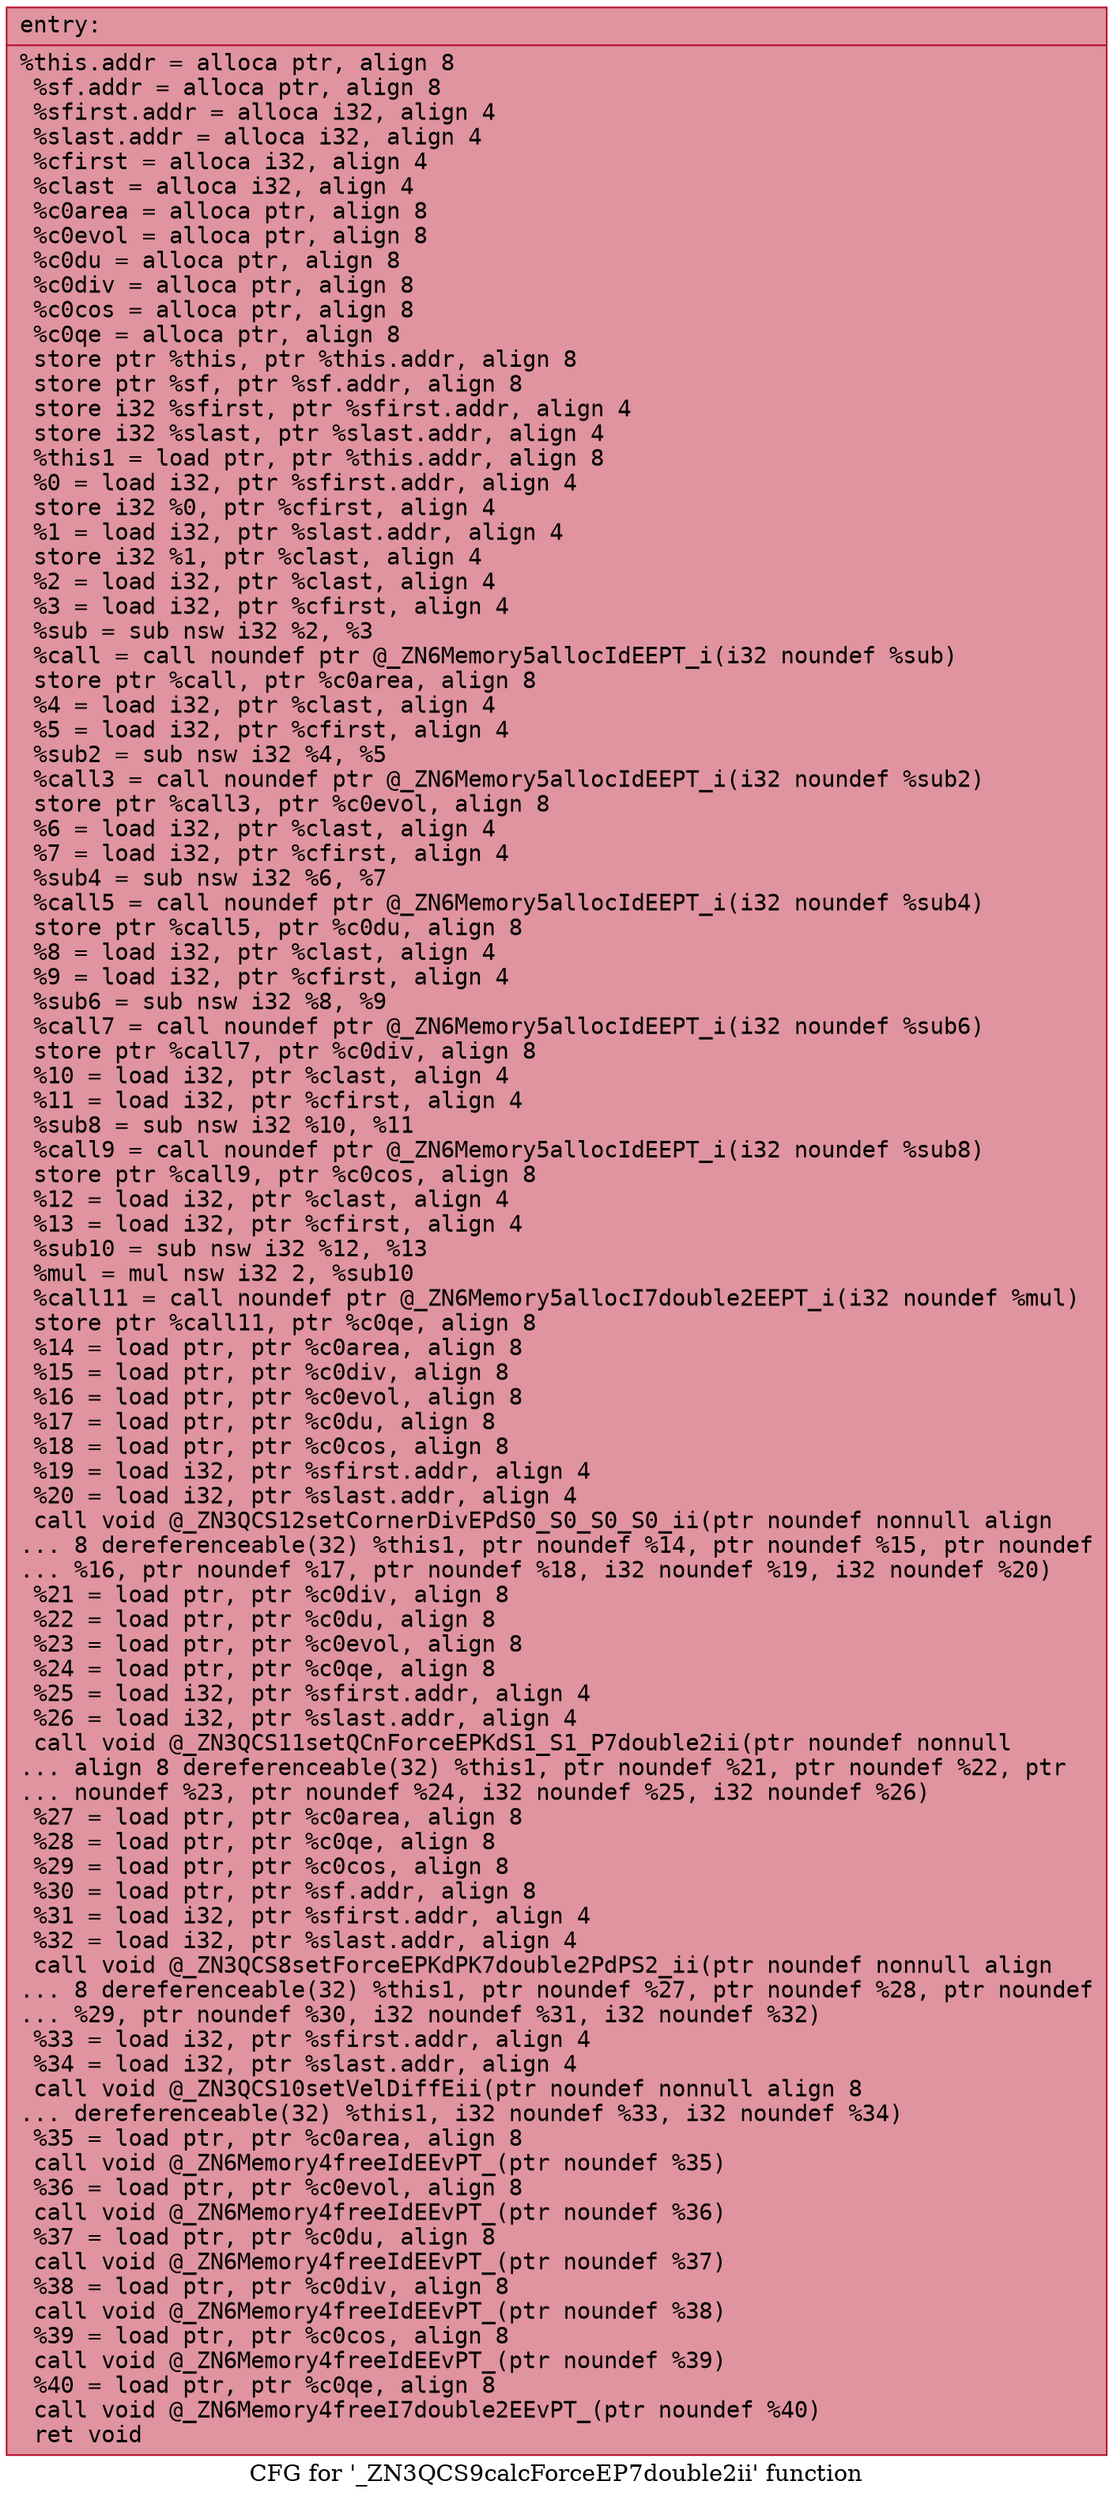 digraph "CFG for '_ZN3QCS9calcForceEP7double2ii' function" {
	label="CFG for '_ZN3QCS9calcForceEP7double2ii' function";

	Node0x556160759bc0 [shape=record,color="#b70d28ff", style=filled, fillcolor="#b70d2870" fontname="Courier",label="{entry:\l|  %this.addr = alloca ptr, align 8\l  %sf.addr = alloca ptr, align 8\l  %sfirst.addr = alloca i32, align 4\l  %slast.addr = alloca i32, align 4\l  %cfirst = alloca i32, align 4\l  %clast = alloca i32, align 4\l  %c0area = alloca ptr, align 8\l  %c0evol = alloca ptr, align 8\l  %c0du = alloca ptr, align 8\l  %c0div = alloca ptr, align 8\l  %c0cos = alloca ptr, align 8\l  %c0qe = alloca ptr, align 8\l  store ptr %this, ptr %this.addr, align 8\l  store ptr %sf, ptr %sf.addr, align 8\l  store i32 %sfirst, ptr %sfirst.addr, align 4\l  store i32 %slast, ptr %slast.addr, align 4\l  %this1 = load ptr, ptr %this.addr, align 8\l  %0 = load i32, ptr %sfirst.addr, align 4\l  store i32 %0, ptr %cfirst, align 4\l  %1 = load i32, ptr %slast.addr, align 4\l  store i32 %1, ptr %clast, align 4\l  %2 = load i32, ptr %clast, align 4\l  %3 = load i32, ptr %cfirst, align 4\l  %sub = sub nsw i32 %2, %3\l  %call = call noundef ptr @_ZN6Memory5allocIdEEPT_i(i32 noundef %sub)\l  store ptr %call, ptr %c0area, align 8\l  %4 = load i32, ptr %clast, align 4\l  %5 = load i32, ptr %cfirst, align 4\l  %sub2 = sub nsw i32 %4, %5\l  %call3 = call noundef ptr @_ZN6Memory5allocIdEEPT_i(i32 noundef %sub2)\l  store ptr %call3, ptr %c0evol, align 8\l  %6 = load i32, ptr %clast, align 4\l  %7 = load i32, ptr %cfirst, align 4\l  %sub4 = sub nsw i32 %6, %7\l  %call5 = call noundef ptr @_ZN6Memory5allocIdEEPT_i(i32 noundef %sub4)\l  store ptr %call5, ptr %c0du, align 8\l  %8 = load i32, ptr %clast, align 4\l  %9 = load i32, ptr %cfirst, align 4\l  %sub6 = sub nsw i32 %8, %9\l  %call7 = call noundef ptr @_ZN6Memory5allocIdEEPT_i(i32 noundef %sub6)\l  store ptr %call7, ptr %c0div, align 8\l  %10 = load i32, ptr %clast, align 4\l  %11 = load i32, ptr %cfirst, align 4\l  %sub8 = sub nsw i32 %10, %11\l  %call9 = call noundef ptr @_ZN6Memory5allocIdEEPT_i(i32 noundef %sub8)\l  store ptr %call9, ptr %c0cos, align 8\l  %12 = load i32, ptr %clast, align 4\l  %13 = load i32, ptr %cfirst, align 4\l  %sub10 = sub nsw i32 %12, %13\l  %mul = mul nsw i32 2, %sub10\l  %call11 = call noundef ptr @_ZN6Memory5allocI7double2EEPT_i(i32 noundef %mul)\l  store ptr %call11, ptr %c0qe, align 8\l  %14 = load ptr, ptr %c0area, align 8\l  %15 = load ptr, ptr %c0div, align 8\l  %16 = load ptr, ptr %c0evol, align 8\l  %17 = load ptr, ptr %c0du, align 8\l  %18 = load ptr, ptr %c0cos, align 8\l  %19 = load i32, ptr %sfirst.addr, align 4\l  %20 = load i32, ptr %slast.addr, align 4\l  call void @_ZN3QCS12setCornerDivEPdS0_S0_S0_S0_ii(ptr noundef nonnull align\l... 8 dereferenceable(32) %this1, ptr noundef %14, ptr noundef %15, ptr noundef\l... %16, ptr noundef %17, ptr noundef %18, i32 noundef %19, i32 noundef %20)\l  %21 = load ptr, ptr %c0div, align 8\l  %22 = load ptr, ptr %c0du, align 8\l  %23 = load ptr, ptr %c0evol, align 8\l  %24 = load ptr, ptr %c0qe, align 8\l  %25 = load i32, ptr %sfirst.addr, align 4\l  %26 = load i32, ptr %slast.addr, align 4\l  call void @_ZN3QCS11setQCnForceEPKdS1_S1_P7double2ii(ptr noundef nonnull\l... align 8 dereferenceable(32) %this1, ptr noundef %21, ptr noundef %22, ptr\l... noundef %23, ptr noundef %24, i32 noundef %25, i32 noundef %26)\l  %27 = load ptr, ptr %c0area, align 8\l  %28 = load ptr, ptr %c0qe, align 8\l  %29 = load ptr, ptr %c0cos, align 8\l  %30 = load ptr, ptr %sf.addr, align 8\l  %31 = load i32, ptr %sfirst.addr, align 4\l  %32 = load i32, ptr %slast.addr, align 4\l  call void @_ZN3QCS8setForceEPKdPK7double2PdPS2_ii(ptr noundef nonnull align\l... 8 dereferenceable(32) %this1, ptr noundef %27, ptr noundef %28, ptr noundef\l... %29, ptr noundef %30, i32 noundef %31, i32 noundef %32)\l  %33 = load i32, ptr %sfirst.addr, align 4\l  %34 = load i32, ptr %slast.addr, align 4\l  call void @_ZN3QCS10setVelDiffEii(ptr noundef nonnull align 8\l... dereferenceable(32) %this1, i32 noundef %33, i32 noundef %34)\l  %35 = load ptr, ptr %c0area, align 8\l  call void @_ZN6Memory4freeIdEEvPT_(ptr noundef %35)\l  %36 = load ptr, ptr %c0evol, align 8\l  call void @_ZN6Memory4freeIdEEvPT_(ptr noundef %36)\l  %37 = load ptr, ptr %c0du, align 8\l  call void @_ZN6Memory4freeIdEEvPT_(ptr noundef %37)\l  %38 = load ptr, ptr %c0div, align 8\l  call void @_ZN6Memory4freeIdEEvPT_(ptr noundef %38)\l  %39 = load ptr, ptr %c0cos, align 8\l  call void @_ZN6Memory4freeIdEEvPT_(ptr noundef %39)\l  %40 = load ptr, ptr %c0qe, align 8\l  call void @_ZN6Memory4freeI7double2EEvPT_(ptr noundef %40)\l  ret void\l}"];
}
